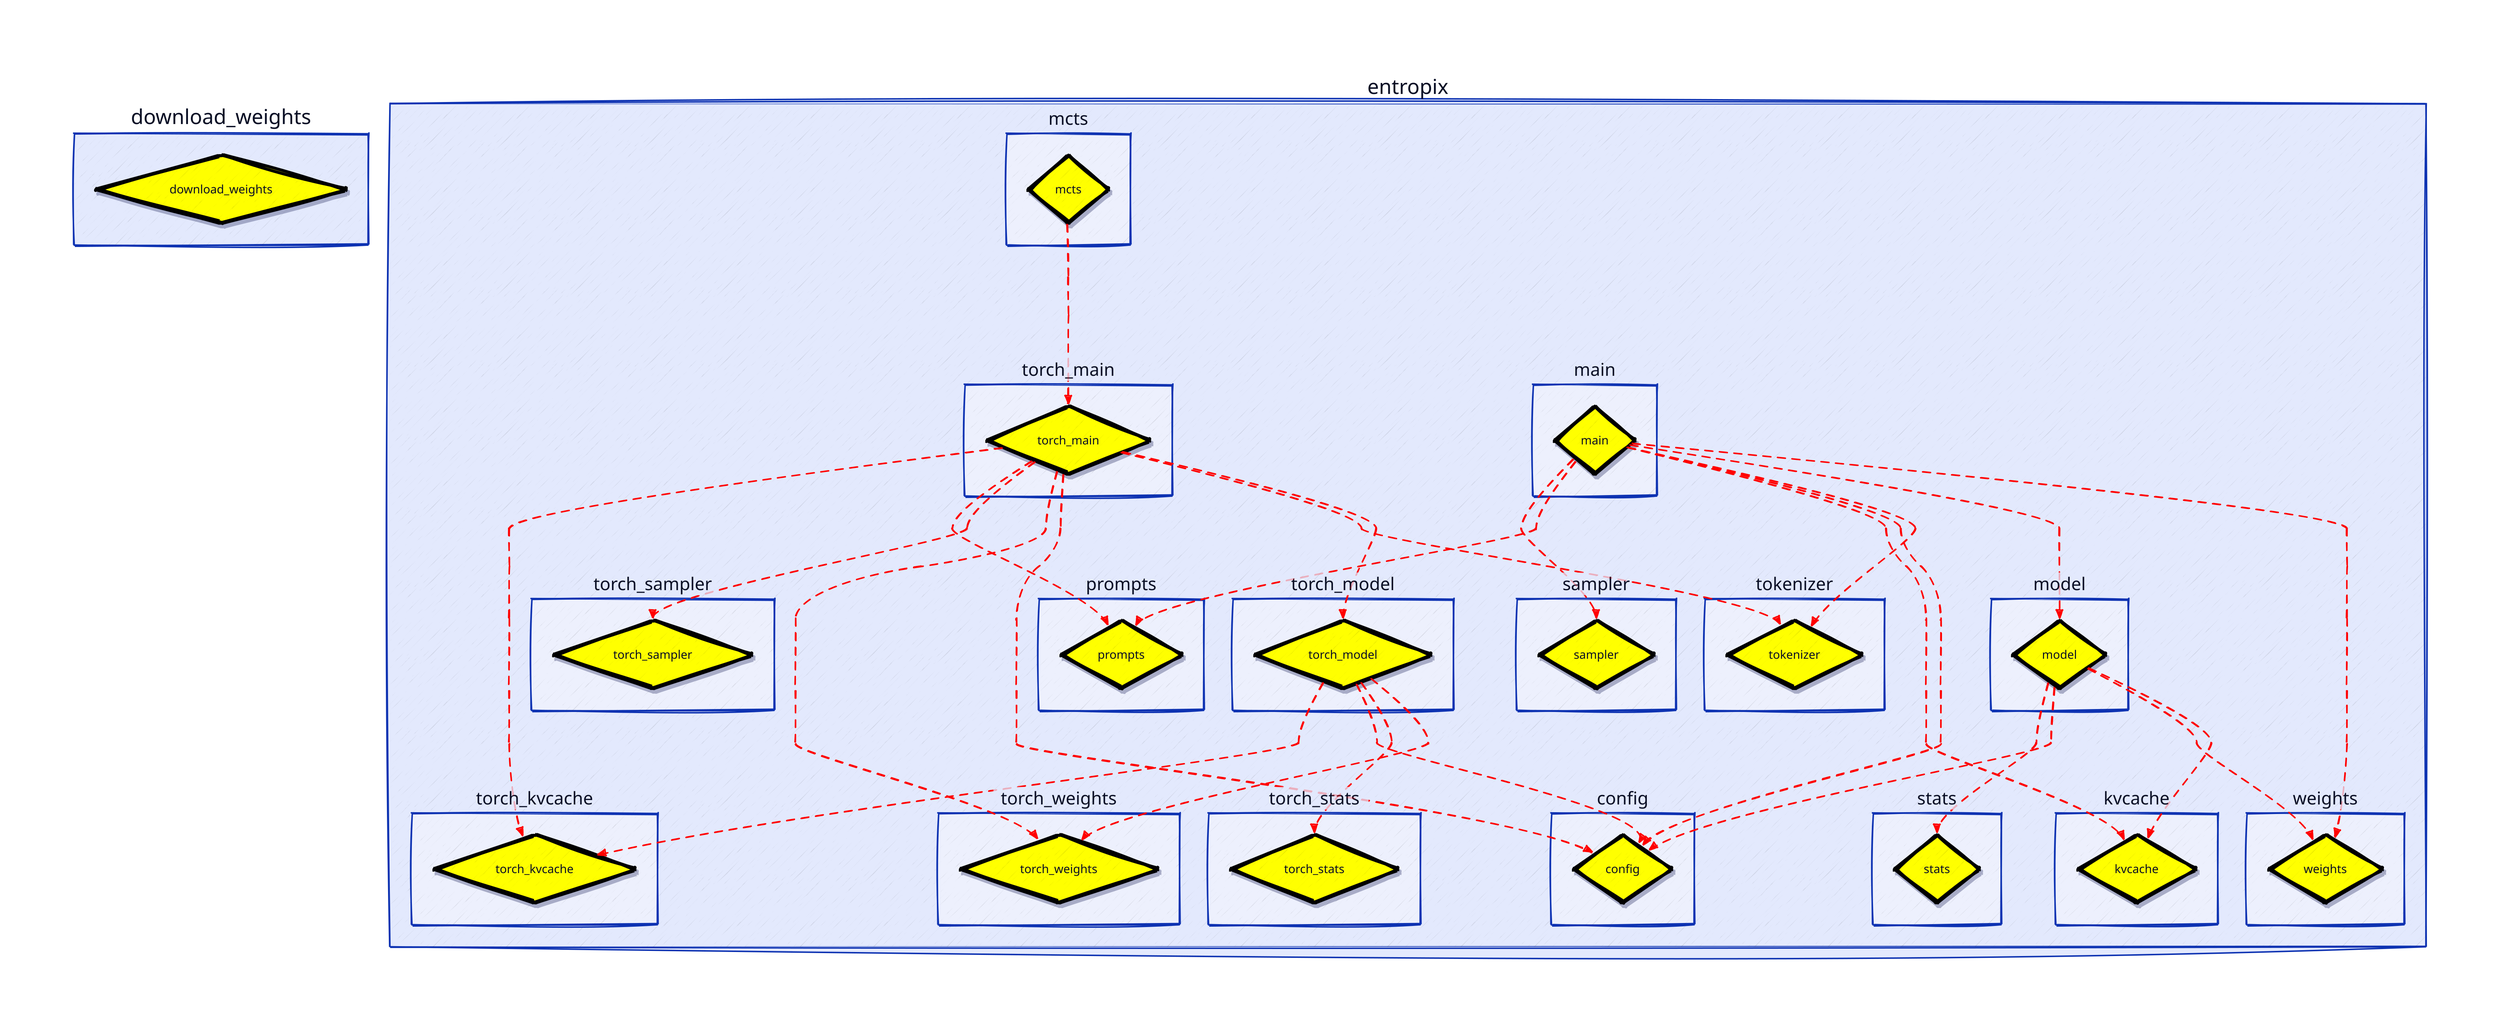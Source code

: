 vars: {
  d2-config: {
    sketch: true
  }
}
classes: {
  file: {
    label: ""
    shape: diamond
    style: {
      fill: yellow
      shadow: true
    }
  }
}

classes: {
  class: {
    label: ""
    shape: hexagon
    style: {
      fill: lightblue
      shadow: true
    }
  }
}

classes: {
  function: {
    label: ""
    shape: rectangle
    style: {
      fill: white
      shadow: false
    }
  }
}
download_weights.download_weights.class: file
download_weights.download_weights.label: "download_weights"
download_weights.download_weights: {
  style: {
    opacity: 1.00
    stroke: "black"
    stroke-width: 4
    shadow: true
  }
}
entropix.torch_kvcache.torch_kvcache.class: file
entropix.torch_kvcache.torch_kvcache.label: "torch_kvcache"
entropix.torch_kvcache.torch_kvcache: {
  style: {
    opacity: 1.00
    stroke: "black"
    stroke-width: 4
    shadow: true
  }
}
entropix.config.config.class: file
entropix.config.config.label: "config"
entropix.config.config: {
  style: {
    opacity: 1.00
    stroke: "black"
    stroke-width: 4
    shadow: true
  }
}
entropix.prompts.prompts.class: file
entropix.prompts.prompts.label: "prompts"
entropix.prompts.prompts: {
  style: {
    opacity: 1.00
    stroke: "black"
    stroke-width: 4
    shadow: true
  }
}
entropix.kvcache.kvcache.class: file
entropix.kvcache.kvcache.label: "kvcache"
entropix.kvcache.kvcache: {
  style: {
    opacity: 1.00
    stroke: "black"
    stroke-width: 4
    shadow: true
  }
}
entropix.model.model.class: file
entropix.model.model.label: "model"
entropix.model.model: {
  style: {
    opacity: 1.00
    stroke: "black"
    stroke-width: 4
    shadow: true
  }
}
entropix.tokenizer.tokenizer.class: file
entropix.tokenizer.tokenizer.label: "tokenizer"
entropix.tokenizer.tokenizer: {
  style: {
    opacity: 1.00
    stroke: "black"
    stroke-width: 4
    shadow: true
  }
}
entropix.torch_main.torch_main.class: file
entropix.torch_main.torch_main.label: "torch_main"
entropix.torch_main.torch_main: {
  style: {
    opacity: 1.00
    stroke: "black"
    stroke-width: 4
    shadow: true
  }
}
entropix.torch_sampler.torch_sampler.class: file
entropix.torch_sampler.torch_sampler.label: "torch_sampler"
entropix.torch_sampler.torch_sampler: {
  style: {
    opacity: 1.00
    stroke: "black"
    stroke-width: 4
    shadow: true
  }
}
entropix.torch_weights.torch_weights.class: file
entropix.torch_weights.torch_weights.label: "torch_weights"
entropix.torch_weights.torch_weights: {
  style: {
    opacity: 1.00
    stroke: "black"
    stroke-width: 4
    shadow: true
  }
}
entropix.stats.stats.class: file
entropix.stats.stats.label: "stats"
entropix.stats.stats: {
  style: {
    opacity: 1.00
    stroke: "black"
    stroke-width: 4
    shadow: true
  }
}
entropix.main.main.class: file
entropix.main.main.label: "main"
entropix.main.main: {
  style: {
    opacity: 1.00
    stroke: "black"
    stroke-width: 4
    shadow: true
  }
}
entropix.sampler.sampler.class: file
entropix.sampler.sampler.label: "sampler"
entropix.sampler.sampler: {
  style: {
    opacity: 1.00
    stroke: "black"
    stroke-width: 4
    shadow: true
  }
}
entropix.torch_stats.torch_stats.class: file
entropix.torch_stats.torch_stats.label: "torch_stats"
entropix.torch_stats.torch_stats: {
  style: {
    opacity: 1.00
    stroke: "black"
    stroke-width: 4
    shadow: true
  }
}
entropix.weights.weights.class: file
entropix.weights.weights.label: "weights"
entropix.weights.weights: {
  style: {
    opacity: 1.00
    stroke: "black"
    stroke-width: 4
    shadow: true
  }
}
entropix.mcts.mcts.class: file
entropix.mcts.mcts.label: "mcts"
entropix.mcts.mcts: {
  style: {
    opacity: 1.00
    stroke: "black"
    stroke-width: 4
    shadow: true
  }
}
entropix.torch_model.torch_model.class: file
entropix.torch_model.torch_model.label: "torch_model"
entropix.torch_model.torch_model: {
  style: {
    opacity: 1.00
    stroke: "black"
    stroke-width: 4
    shadow: true
  }
}
entropix.model.model -> entropix.kvcache.kvcache: {
  style.stroke: red
  style.opacity: 1.00
  style.stroke-width: 2
  style.stroke-dash: 5
  style.animated: true
}
entropix.model.model -> entropix.weights.weights: {
  style.stroke: red
  style.opacity: 1.00
  style.stroke-width: 2
  style.stroke-dash: 5
  style.animated: true
}
entropix.model.model -> entropix.config.config: {
  style.stroke: red
  style.opacity: 1.00
  style.stroke-width: 2
  style.stroke-dash: 5
  style.animated: true
}
entropix.model.model -> entropix.stats.stats: {
  style.stroke: red
  style.opacity: 1.00
  style.stroke-width: 2
  style.stroke-dash: 5
  style.animated: true
}
entropix.torch_main.torch_main -> entropix.torch_model.torch_model: {
  style.stroke: red
  style.opacity: 1.00
  style.stroke-width: 2
  style.stroke-dash: 5
  style.animated: true
}
entropix.torch_main.torch_main -> entropix.tokenizer.tokenizer: {
  style.stroke: red
  style.opacity: 1.00
  style.stroke-width: 2
  style.stroke-dash: 5
  style.animated: true
}
entropix.torch_main.torch_main -> entropix.config.config: {
  style.stroke: red
  style.opacity: 1.00
  style.stroke-width: 2
  style.stroke-dash: 5
  style.animated: true
}
entropix.torch_main.torch_main -> entropix.torch_weights.torch_weights: {
  style.stroke: red
  style.opacity: 1.00
  style.stroke-width: 2
  style.stroke-dash: 5
  style.animated: true
}
entropix.torch_main.torch_main -> entropix.torch_sampler.torch_sampler: {
  style.stroke: red
  style.opacity: 1.00
  style.stroke-width: 2
  style.stroke-dash: 5
  style.animated: true
}
entropix.torch_main.torch_main -> entropix.prompts.prompts: {
  style.stroke: red
  style.opacity: 1.00
  style.stroke-width: 2
  style.stroke-dash: 5
  style.animated: true
}
entropix.torch_main.torch_main -> entropix.torch_kvcache.torch_kvcache: {
  style.stroke: red
  style.opacity: 1.00
  style.stroke-width: 2
  style.stroke-dash: 5
  style.animated: true
}
entropix.main.main -> entropix.weights.weights: {
  style.stroke: red
  style.opacity: 1.00
  style.stroke-width: 2
  style.stroke-dash: 5
  style.animated: true
}
entropix.main.main -> entropix.model.model: {
  style.stroke: red
  style.opacity: 1.00
  style.stroke-width: 2
  style.stroke-dash: 5
  style.animated: true
}
entropix.main.main -> entropix.tokenizer.tokenizer: {
  style.stroke: red
  style.opacity: 1.00
  style.stroke-width: 2
  style.stroke-dash: 5
  style.animated: true
}
entropix.main.main -> entropix.config.config: {
  style.stroke: red
  style.opacity: 1.00
  style.stroke-width: 2
  style.stroke-dash: 5
  style.animated: true
}
entropix.main.main -> entropix.kvcache.kvcache: {
  style.stroke: red
  style.opacity: 1.00
  style.stroke-width: 2
  style.stroke-dash: 5
  style.animated: true
}
entropix.main.main -> entropix.prompts.prompts: {
  style.stroke: red
  style.opacity: 1.00
  style.stroke-width: 2
  style.stroke-dash: 5
  style.animated: true
}
entropix.main.main -> entropix.sampler.sampler: {
  style.stroke: red
  style.opacity: 1.00
  style.stroke-width: 2
  style.stroke-dash: 5
  style.animated: true
}
entropix.mcts.mcts -> entropix.torch_main.torch_main: {
  style.stroke: red
  style.opacity: 1.00
  style.stroke-width: 2
  style.stroke-dash: 5
  style.animated: true
}
entropix.torch_model.torch_model -> entropix.torch_weights.torch_weights: {
  style.stroke: red
  style.opacity: 1.00
  style.stroke-width: 2
  style.stroke-dash: 5
  style.animated: true
}
entropix.torch_model.torch_model -> entropix.torch_stats.torch_stats: {
  style.stroke: red
  style.opacity: 1.00
  style.stroke-width: 2
  style.stroke-dash: 5
  style.animated: true
}
entropix.torch_model.torch_model -> entropix.config.config: {
  style.stroke: red
  style.opacity: 1.00
  style.stroke-width: 2
  style.stroke-dash: 5
  style.animated: true
}
entropix.torch_model.torch_model -> entropix.torch_kvcache.torch_kvcache: {
  style.stroke: red
  style.opacity: 1.00
  style.stroke-width: 2
  style.stroke-dash: 5
  style.animated: true
}